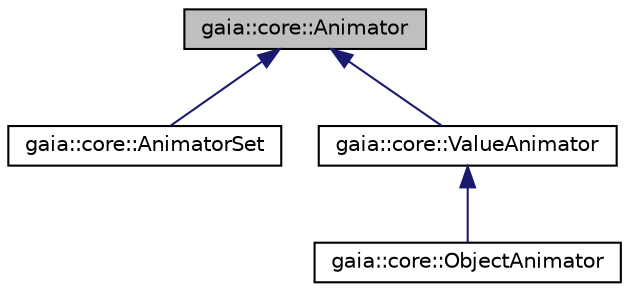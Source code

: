 digraph G
{
  edge [fontname="Helvetica",fontsize="10",labelfontname="Helvetica",labelfontsize="10"];
  node [fontname="Helvetica",fontsize="10",shape=record];
  Node1 [label="gaia::core::Animator",height=0.2,width=0.4,color="black", fillcolor="grey75", style="filled" fontcolor="black"];
  Node1 -> Node2 [dir=back,color="midnightblue",fontsize="10",style="solid",fontname="Helvetica"];
  Node2 [label="gaia::core::AnimatorSet",height=0.2,width=0.4,color="black", fillcolor="white", style="filled",URL="$db/dff/classgaia_1_1core_1_1_animator_set.html",tooltip="This class plays a set of Animator objects in the specified order."];
  Node1 -> Node3 [dir=back,color="midnightblue",fontsize="10",style="solid",fontname="Helvetica"];
  Node3 [label="gaia::core::ValueAnimator",height=0.2,width=0.4,color="black", fillcolor="white", style="filled",URL="$da/ddd/classgaia_1_1core_1_1_value_animator.html",tooltip="This class provides a simple timing engine for running animations which calculate animated values and..."];
  Node3 -> Node4 [dir=back,color="midnightblue",fontsize="10",style="solid",fontname="Helvetica"];
  Node4 [label="gaia::core::ObjectAnimator",height=0.2,width=0.4,color="black", fillcolor="white", style="filled",URL="$dc/dc3/classgaia_1_1core_1_1_object_animator.html",tooltip="This subclass of ValueAnimator provides support for animating properties on target objects..."];
}
